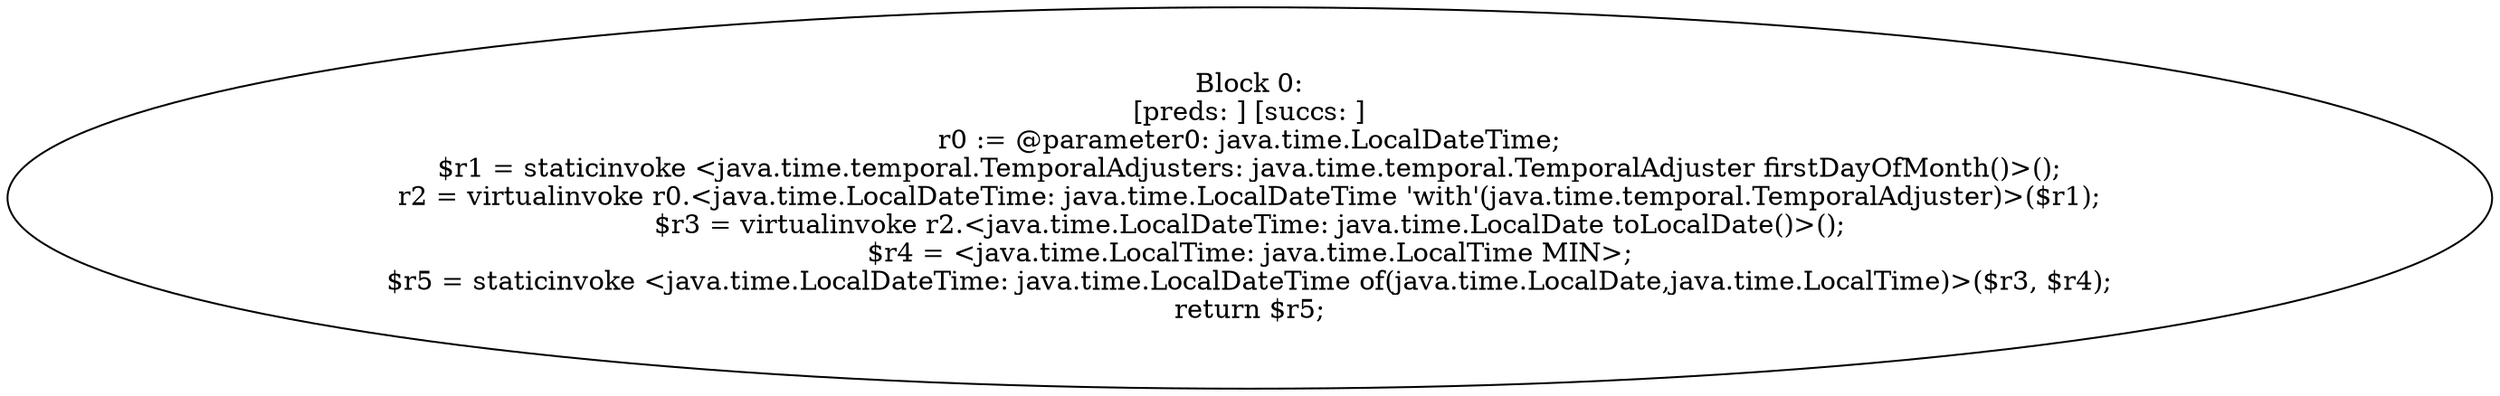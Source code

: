 digraph "unitGraph" {
    "Block 0:
[preds: ] [succs: ]
r0 := @parameter0: java.time.LocalDateTime;
$r1 = staticinvoke <java.time.temporal.TemporalAdjusters: java.time.temporal.TemporalAdjuster firstDayOfMonth()>();
r2 = virtualinvoke r0.<java.time.LocalDateTime: java.time.LocalDateTime 'with'(java.time.temporal.TemporalAdjuster)>($r1);
$r3 = virtualinvoke r2.<java.time.LocalDateTime: java.time.LocalDate toLocalDate()>();
$r4 = <java.time.LocalTime: java.time.LocalTime MIN>;
$r5 = staticinvoke <java.time.LocalDateTime: java.time.LocalDateTime of(java.time.LocalDate,java.time.LocalTime)>($r3, $r4);
return $r5;
"
}
